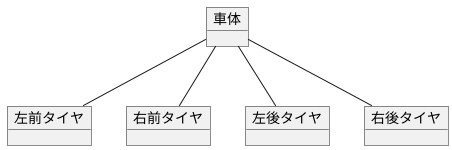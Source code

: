@startuml 演習3-4-1
object 車体
object 左前タイヤ
object 右前タイヤ
object 左後タイヤ
object 右後タイヤ
車体 -- 左前タイヤ
車体 -- 右前タイヤ
車体 -- 左後タイヤ
車体 -- 右後タイヤ

@enduml
